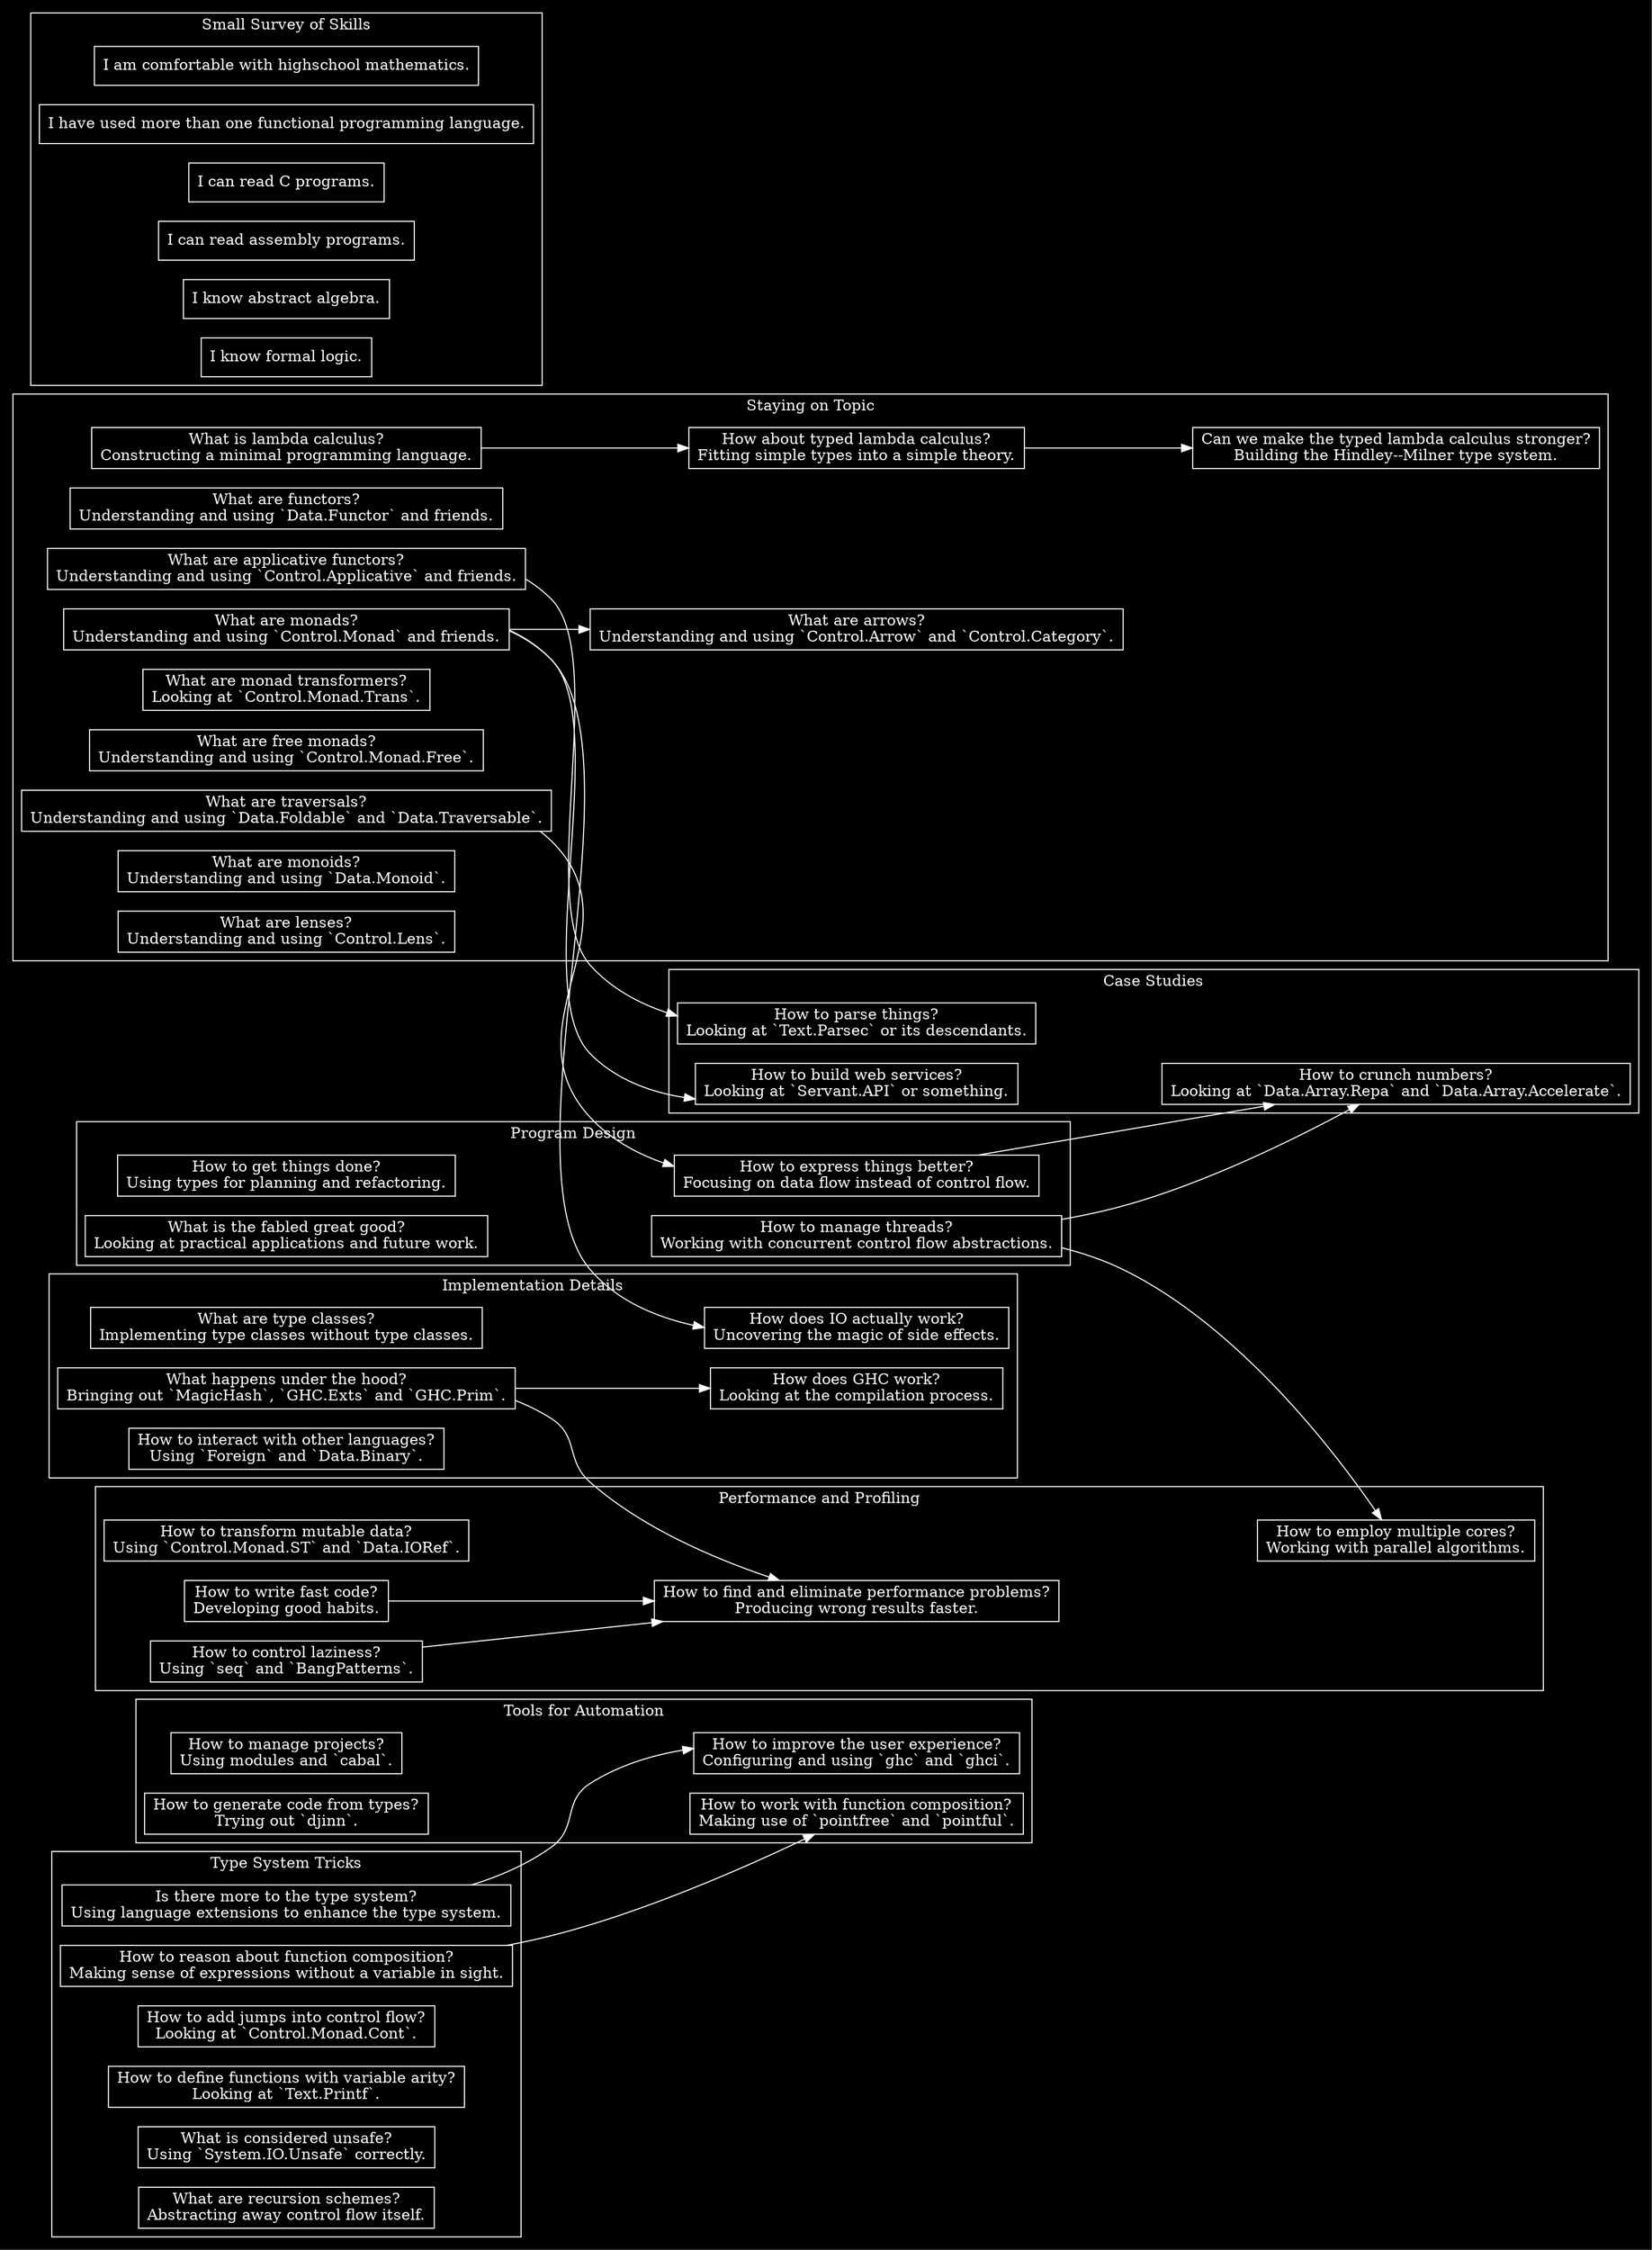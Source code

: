 digraph topics {
  graph [bgcolor=black, color=white, fontcolor=white]
  node [bgcolor=black, color=white, fontcolor=white]
  edge [bgcolor=black, color=white, fontcolor=white]

  newrank=true
  rankdir=LR
  node [shape=box]

  subgraph cluster_automation {
    label="Tools for Automation"
    ghc [label="How to improve the user experience?\nConfiguring and using `ghc` and `ghci`."]
    cabal [label="How to manage projects?\nUsing modules and `cabal`."]
    pointfree [label="How to work with function composition?\nMaking use of `pointfree` and `pointful`."]
    djinn [label="How to generate code from types?\nTrying out `djinn`."]
  }

  subgraph cluster_cases {
    label="Case Studies"
    parsec [label="How to parse things?\nLooking at `Text.Parsec` or its descendants."]
    repa [label="How to crunch numbers?\nLooking at `Data.Array.Repa` and `Data.Array.Accelerate`."]
    servant [label="How to build web services?\nLooking at `Servant.API` or something."]
  }

  subgraph cluster_design {
    label="Program Design"
    plan [label="How to get things done?\nUsing types for planning and refactoring."]
    concurrent [label="How to manage threads?\nWorking with concurrent control flow abstractions."]
    flow [label="How to express things better?\nFocusing on data flow instead of control flow."]
    work [label="What is the fabled great good?\nLooking at practical applications and future work."]
  }

  subgraph cluster_implementation {
    label="Implementation Details"
    classes [label="What are type classes?\nImplementing type classes without type classes."]
    io [label="How does IO actually work?\nUncovering the magic of side effects."]
    prim [label="What happens under the hood?\nBringing out `MagicHash`, `GHC.Exts` and `GHC.Prim`."]
    core [label="How does GHC work?\nLooking at the compilation process."]
    foreign [label="How to interact with other languages?\nUsing `Foreign` and `Data.Binary`."]
  }

  subgraph cluster_performance {
    label="Performance and Profiling"
    mutable [label="How to transform mutable data?\nUsing `Control.Monad.ST` and `Data.IORef`."]
    habits [label="How to write fast code?\nDeveloping good habits."]
    seq [label="How to control laziness?\nUsing `seq` and `BangPatterns`."]
    parallel [label="How to employ multiple cores?\nWorking with parallel algorithms."]
    prof [label="How to find and eliminate performance problems?\nProducing wrong results faster."]
  }

  subgraph cluster_topical {
    label="Staying on Topic"
    lc
    [label="What is lambda calculus?\nConstructing a minimal programming language."]
    stlc [label="How about typed lambda calculus?\nFitting simple types into a simple theory."]
    hm [label="Can we make the typed lambda calculus stronger?\nBuilding the Hindley--Milner type system."]
    functors
    [label="What are functors?\nUnderstanding and using `Data.Functor` and friends."]
    applicatives
    [label="What are applicative functors?\nUnderstanding and using `Control.Applicative` and friends."]
    monads
    [label="What are monads?\nUnderstanding and using `Control.Monad` and friends."]
    mt
    [label="What are monad transformers?\nLooking at `Control.Monad.Trans`."]
    free
    [label="What are free monads?\nUnderstanding and using `Control.Monad.Free`."]
    traversals [label="What are traversals?\nUnderstanding and using `Data.Foldable` and `Data.Traversable`."]
    monoids [label="What are monoids?\nUnderstanding and using `Data.Monoid`."]
    lenses [label="What are lenses?\nUnderstanding and using `Control.Lens`."]
    arrows [label="What are arrows?\nUnderstanding and using `Control.Arrow` and `Control.Category`."]
  }

  subgraph cluster_tricks {
    label="Type System Tricks"
    composition [label="How to reason about function composition?\nMaking sense of expressions without a variable in sight."]
    extensions [label="Is there more to the type system?\nUsing language extensions to enhance the type system."]
    cont [label="How to add jumps into control flow?\nLooking at `Control.Monad.Cont`."]
    printf [label="How to define functions with variable arity?\nLooking at `Text.Printf`."]
    unsafe [label="What is considered unsafe?\nUsing `System.IO.Unsafe` correctly."]
    schemes [label="What are recursion schemes?\nAbstracting away control flow itself."]
  }

  /*
  subgraph cluster_theory {
    label="Type Theory (Not on This Course)"
    cardinal [label="Why calculate type inhabitants?\nPutting cardinal space into good use."]
    dependent [label="Is there more to types?\nThinking about linear and dependent types."]
    proofs [label="How to prove and check theorems?\nWorking with Coq."]
    foundations [label="How deep does it go?\nGetting lost in axiomatic systems of mathematical foundations."]
  }
  */

  subgraph cluster_skills {
    label="Small Survey of Skills"
    hsm [label="I am comfortable with highschool mathematics."]
    fp [label="I have used more than one functional programming language."]
    c [label="I can read C programs."]
    assembly [label="I can read assembly programs."]
    algebra [label="I know abstract algebra."]
    logic [label="I know formal logic."]
  }

  lc -> stlc
  stlc -> hm
  applicatives -> parsec
  monads -> arrows
  monads -> io
  monads -> servant
  traversals -> flow
  extensions -> ghc
  concurrent -> parallel
  concurrent -> repa
  flow -> repa
  habits -> prof
  seq -> prof
  composition -> pointfree
  prim -> prof
  prim -> core
}
